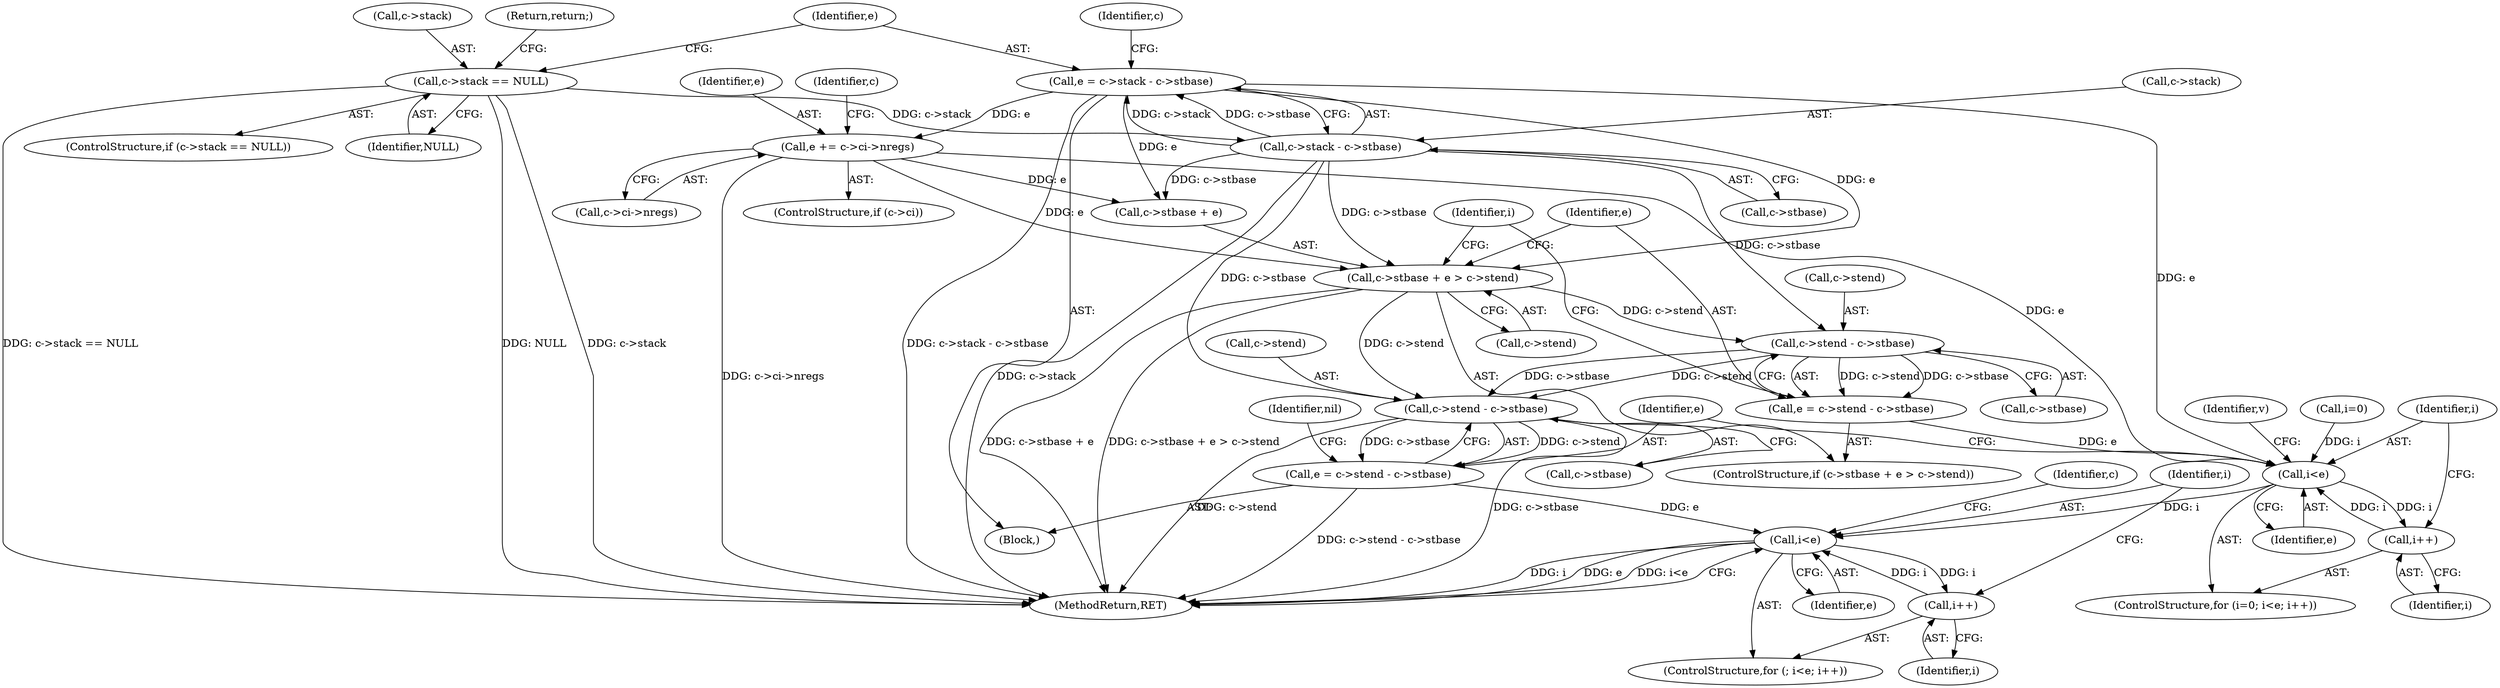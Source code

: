 digraph "0_mruby_5c114c91d4ff31859fcd84cf8bf349b737b90d99@pointer" {
"1000146" [label="(Call,c->stend - c->stbase)"];
"1000135" [label="(Call,c->stbase + e > c->stend)"];
"1000116" [label="(Call,c->stack - c->stbase)"];
"1000108" [label="(Call,c->stack == NULL)"];
"1000114" [label="(Call,e = c->stack - c->stbase)"];
"1000127" [label="(Call,e += c->ci->nregs)"];
"1000144" [label="(Call,e = c->stend - c->stbase)"];
"1000157" [label="(Call,i<e)"];
"1000160" [label="(Call,i++)"];
"1000193" [label="(Call,i<e)"];
"1000196" [label="(Call,i++)"];
"1000182" [label="(Call,c->stend - c->stbase)"];
"1000180" [label="(Call,e = c->stend - c->stbase)"];
"1000182" [label="(Call,c->stend - c->stbase)"];
"1000197" [label="(Identifier,i)"];
"1000196" [label="(Call,i++)"];
"1000128" [label="(Identifier,e)"];
"1000186" [label="(Call,c->stbase)"];
"1000194" [label="(Identifier,i)"];
"1000180" [label="(Call,e = c->stend - c->stbase)"];
"1000155" [label="(Identifier,i)"];
"1000206" [label="(MethodReturn,RET)"];
"1000157" [label="(Call,i<e)"];
"1000117" [label="(Call,c->stack)"];
"1000141" [label="(Call,c->stend)"];
"1000109" [label="(Call,c->stack)"];
"1000165" [label="(Identifier,v)"];
"1000113" [label="(Return,return;)"];
"1000120" [label="(Call,c->stbase)"];
"1000190" [label="(Identifier,nil)"];
"1000161" [label="(Identifier,i)"];
"1000136" [label="(Call,c->stbase + e)"];
"1000138" [label="(Identifier,c)"];
"1000108" [label="(Call,c->stack == NULL)"];
"1000135" [label="(Call,c->stbase + e > c->stend)"];
"1000147" [label="(Call,c->stend)"];
"1000160" [label="(Call,i++)"];
"1000146" [label="(Call,c->stend - c->stbase)"];
"1000183" [label="(Call,c->stend)"];
"1000129" [label="(Call,c->ci->nregs)"];
"1000153" [label="(ControlStructure,for (i=0; i<e; i++))"];
"1000107" [label="(ControlStructure,if (c->stack == NULL))"];
"1000159" [label="(Identifier,e)"];
"1000125" [label="(Identifier,c)"];
"1000127" [label="(Call,e += c->ci->nregs)"];
"1000112" [label="(Identifier,NULL)"];
"1000103" [label="(Block,)"];
"1000202" [label="(Identifier,c)"];
"1000116" [label="(Call,c->stack - c->stbase)"];
"1000195" [label="(Identifier,e)"];
"1000115" [label="(Identifier,e)"];
"1000154" [label="(Call,i=0)"];
"1000134" [label="(ControlStructure,if (c->stbase + e > c->stend))"];
"1000192" [label="(ControlStructure,for (; i<e; i++))"];
"1000114" [label="(Call,e = c->stack - c->stbase)"];
"1000145" [label="(Identifier,e)"];
"1000150" [label="(Call,c->stbase)"];
"1000158" [label="(Identifier,i)"];
"1000193" [label="(Call,i<e)"];
"1000123" [label="(ControlStructure,if (c->ci))"];
"1000181" [label="(Identifier,e)"];
"1000144" [label="(Call,e = c->stend - c->stbase)"];
"1000146" -> "1000144"  [label="AST: "];
"1000146" -> "1000150"  [label="CFG: "];
"1000147" -> "1000146"  [label="AST: "];
"1000150" -> "1000146"  [label="AST: "];
"1000144" -> "1000146"  [label="CFG: "];
"1000146" -> "1000144"  [label="DDG: c->stend"];
"1000146" -> "1000144"  [label="DDG: c->stbase"];
"1000135" -> "1000146"  [label="DDG: c->stend"];
"1000116" -> "1000146"  [label="DDG: c->stbase"];
"1000146" -> "1000182"  [label="DDG: c->stend"];
"1000146" -> "1000182"  [label="DDG: c->stbase"];
"1000135" -> "1000134"  [label="AST: "];
"1000135" -> "1000141"  [label="CFG: "];
"1000136" -> "1000135"  [label="AST: "];
"1000141" -> "1000135"  [label="AST: "];
"1000145" -> "1000135"  [label="CFG: "];
"1000155" -> "1000135"  [label="CFG: "];
"1000135" -> "1000206"  [label="DDG: c->stbase + e"];
"1000135" -> "1000206"  [label="DDG: c->stbase + e > c->stend"];
"1000116" -> "1000135"  [label="DDG: c->stbase"];
"1000114" -> "1000135"  [label="DDG: e"];
"1000127" -> "1000135"  [label="DDG: e"];
"1000135" -> "1000182"  [label="DDG: c->stend"];
"1000116" -> "1000114"  [label="AST: "];
"1000116" -> "1000120"  [label="CFG: "];
"1000117" -> "1000116"  [label="AST: "];
"1000120" -> "1000116"  [label="AST: "];
"1000114" -> "1000116"  [label="CFG: "];
"1000116" -> "1000206"  [label="DDG: c->stack"];
"1000116" -> "1000114"  [label="DDG: c->stack"];
"1000116" -> "1000114"  [label="DDG: c->stbase"];
"1000108" -> "1000116"  [label="DDG: c->stack"];
"1000116" -> "1000136"  [label="DDG: c->stbase"];
"1000116" -> "1000182"  [label="DDG: c->stbase"];
"1000108" -> "1000107"  [label="AST: "];
"1000108" -> "1000112"  [label="CFG: "];
"1000109" -> "1000108"  [label="AST: "];
"1000112" -> "1000108"  [label="AST: "];
"1000113" -> "1000108"  [label="CFG: "];
"1000115" -> "1000108"  [label="CFG: "];
"1000108" -> "1000206"  [label="DDG: c->stack == NULL"];
"1000108" -> "1000206"  [label="DDG: NULL"];
"1000108" -> "1000206"  [label="DDG: c->stack"];
"1000114" -> "1000103"  [label="AST: "];
"1000115" -> "1000114"  [label="AST: "];
"1000125" -> "1000114"  [label="CFG: "];
"1000114" -> "1000206"  [label="DDG: c->stack - c->stbase"];
"1000114" -> "1000127"  [label="DDG: e"];
"1000114" -> "1000136"  [label="DDG: e"];
"1000114" -> "1000157"  [label="DDG: e"];
"1000127" -> "1000123"  [label="AST: "];
"1000127" -> "1000129"  [label="CFG: "];
"1000128" -> "1000127"  [label="AST: "];
"1000129" -> "1000127"  [label="AST: "];
"1000138" -> "1000127"  [label="CFG: "];
"1000127" -> "1000206"  [label="DDG: c->ci->nregs"];
"1000127" -> "1000136"  [label="DDG: e"];
"1000127" -> "1000157"  [label="DDG: e"];
"1000144" -> "1000134"  [label="AST: "];
"1000145" -> "1000144"  [label="AST: "];
"1000155" -> "1000144"  [label="CFG: "];
"1000144" -> "1000157"  [label="DDG: e"];
"1000157" -> "1000153"  [label="AST: "];
"1000157" -> "1000159"  [label="CFG: "];
"1000158" -> "1000157"  [label="AST: "];
"1000159" -> "1000157"  [label="AST: "];
"1000165" -> "1000157"  [label="CFG: "];
"1000181" -> "1000157"  [label="CFG: "];
"1000154" -> "1000157"  [label="DDG: i"];
"1000160" -> "1000157"  [label="DDG: i"];
"1000157" -> "1000160"  [label="DDG: i"];
"1000157" -> "1000193"  [label="DDG: i"];
"1000160" -> "1000153"  [label="AST: "];
"1000160" -> "1000161"  [label="CFG: "];
"1000161" -> "1000160"  [label="AST: "];
"1000158" -> "1000160"  [label="CFG: "];
"1000193" -> "1000192"  [label="AST: "];
"1000193" -> "1000195"  [label="CFG: "];
"1000194" -> "1000193"  [label="AST: "];
"1000195" -> "1000193"  [label="AST: "];
"1000202" -> "1000193"  [label="CFG: "];
"1000206" -> "1000193"  [label="CFG: "];
"1000193" -> "1000206"  [label="DDG: i"];
"1000193" -> "1000206"  [label="DDG: e"];
"1000193" -> "1000206"  [label="DDG: i<e"];
"1000196" -> "1000193"  [label="DDG: i"];
"1000180" -> "1000193"  [label="DDG: e"];
"1000193" -> "1000196"  [label="DDG: i"];
"1000196" -> "1000192"  [label="AST: "];
"1000196" -> "1000197"  [label="CFG: "];
"1000197" -> "1000196"  [label="AST: "];
"1000194" -> "1000196"  [label="CFG: "];
"1000182" -> "1000180"  [label="AST: "];
"1000182" -> "1000186"  [label="CFG: "];
"1000183" -> "1000182"  [label="AST: "];
"1000186" -> "1000182"  [label="AST: "];
"1000180" -> "1000182"  [label="CFG: "];
"1000182" -> "1000206"  [label="DDG: c->stbase"];
"1000182" -> "1000206"  [label="DDG: c->stend"];
"1000182" -> "1000180"  [label="DDG: c->stend"];
"1000182" -> "1000180"  [label="DDG: c->stbase"];
"1000180" -> "1000103"  [label="AST: "];
"1000181" -> "1000180"  [label="AST: "];
"1000190" -> "1000180"  [label="CFG: "];
"1000180" -> "1000206"  [label="DDG: c->stend - c->stbase"];
}
